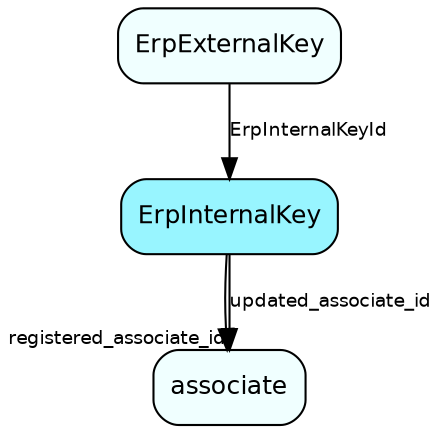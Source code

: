 digraph ErpInternalKey  {
node [shape = box style="rounded, filled" fontname = "Helvetica" fontsize = "12" ]
edge [fontname = "Helvetica" fontsize = "9"]

ErpInternalKey[fillcolor = "cadetblue1"]
associate[fillcolor = "azure1"]
ErpExternalKey[fillcolor = "azure1"]
ErpInternalKey -> associate [headlabel = "registered_associate_id"]
ErpInternalKey -> associate [label = "updated_associate_id"]
ErpExternalKey -> ErpInternalKey [label = "ErpInternalKeyId"]
}
